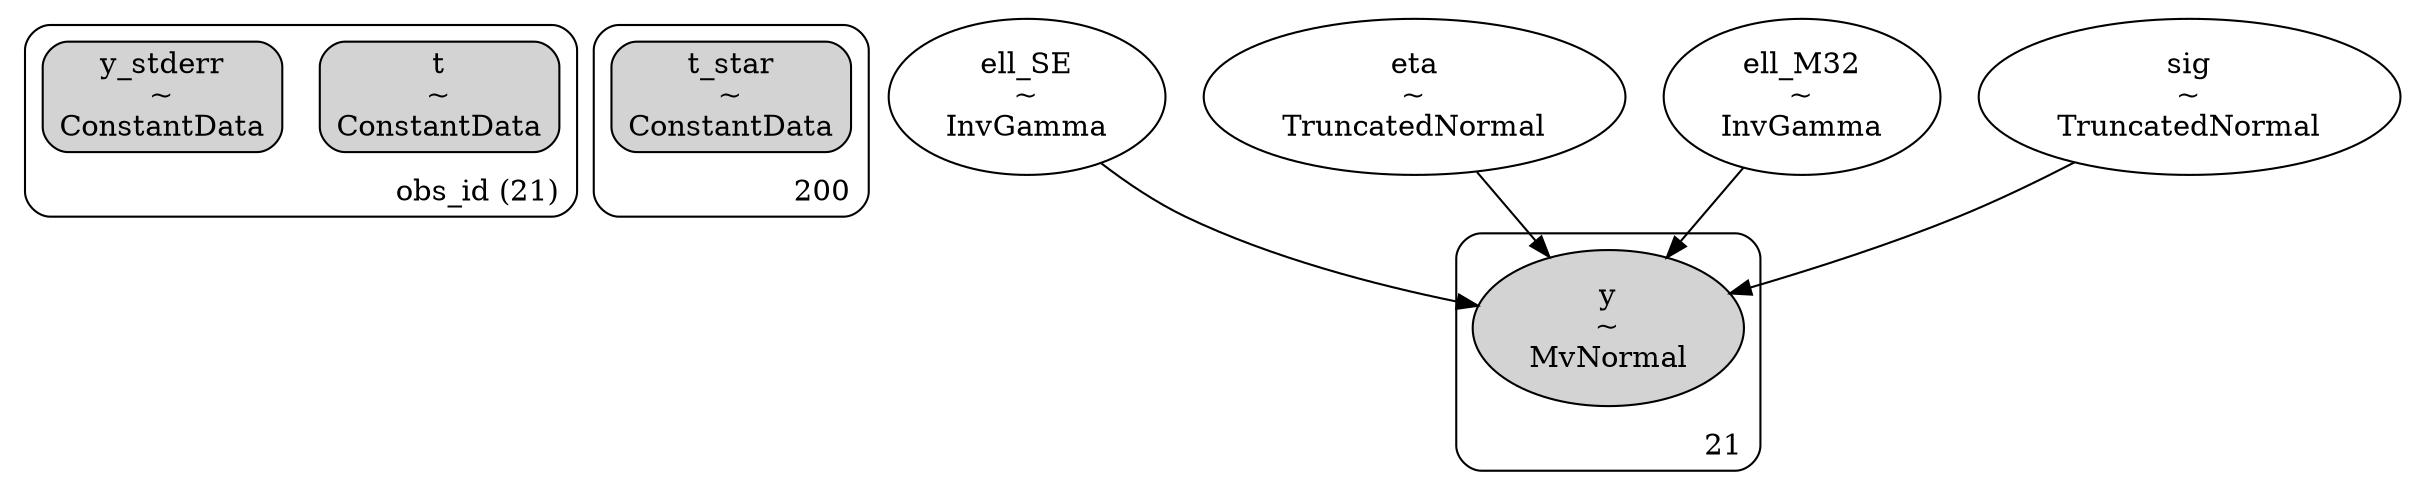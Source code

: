 digraph {
	subgraph "clusterobs_id (21)" {
		t [label="t
~
ConstantData" shape=box style="rounded, filled"]
		y_stderr [label="y_stderr
~
ConstantData" shape=box style="rounded, filled"]
		label="obs_id (21)" labeljust=r labelloc=b style=rounded
	}
	subgraph cluster200 {
		t_star [label="t_star
~
ConstantData" shape=box style="rounded, filled"]
		label=200 labeljust=r labelloc=b style=rounded
	}
	ell_SE [label="ell_SE
~
InvGamma" shape=ellipse]
	eta [label="eta
~
TruncatedNormal" shape=ellipse]
	ell_M32 [label="ell_M32
~
InvGamma" shape=ellipse]
	sig [label="sig
~
TruncatedNormal" shape=ellipse]
	subgraph cluster21 {
		y [label="y
~
MvNormal" shape=ellipse style=filled]
		label=21 labeljust=r labelloc=b style=rounded
	}
	ell_SE -> y
	eta -> y
	ell_M32 -> y
	sig -> y
}
